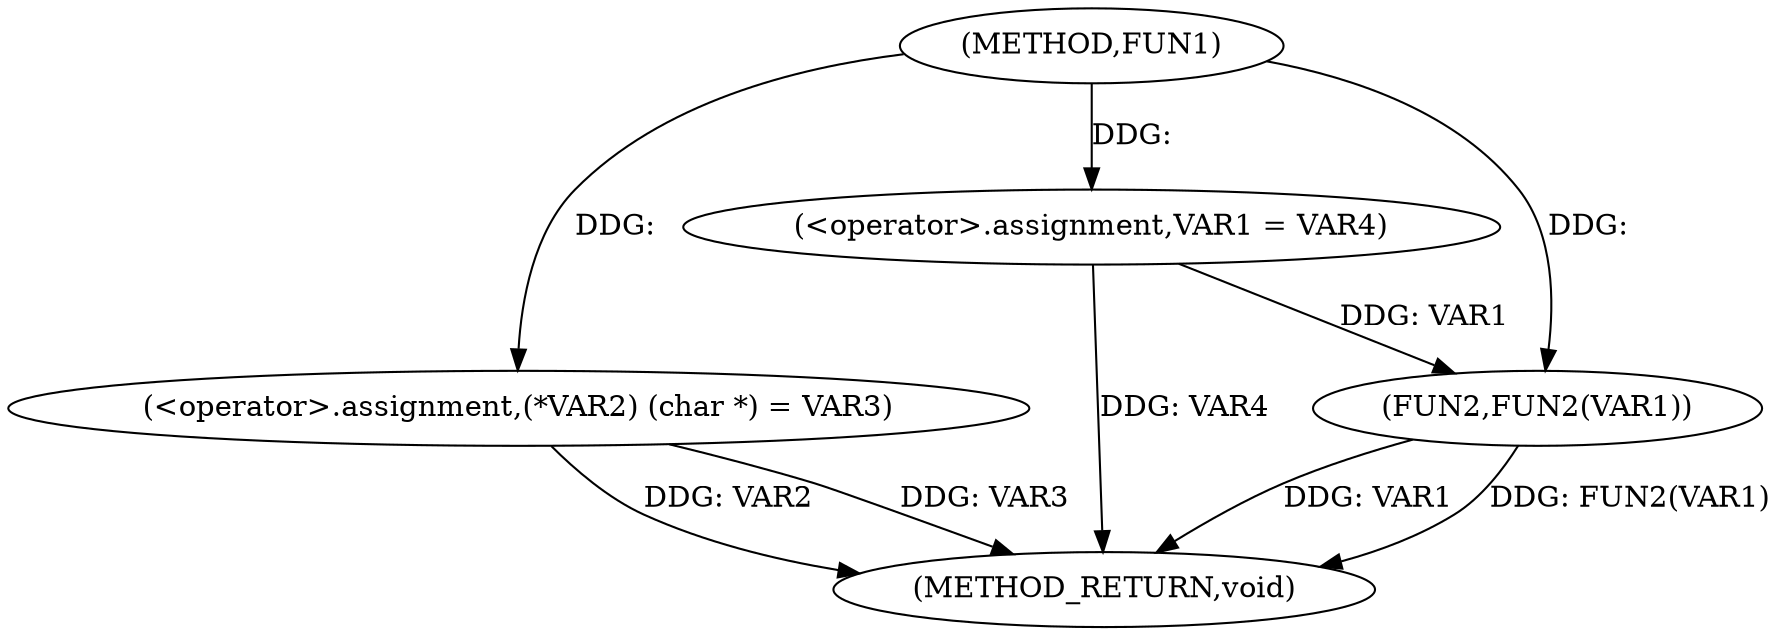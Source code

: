 digraph FUN1 {  
"1000100" [label = "(METHOD,FUN1)" ]
"1000113" [label = "(METHOD_RETURN,void)" ]
"1000104" [label = "(<operator>.assignment,(*VAR2) (char *) = VAR3)" ]
"1000108" [label = "(<operator>.assignment,VAR1 = VAR4)" ]
"1000111" [label = "(FUN2,FUN2(VAR1))" ]
  "1000104" -> "1000113"  [ label = "DDG: VAR2"] 
  "1000111" -> "1000113"  [ label = "DDG: VAR1"] 
  "1000108" -> "1000113"  [ label = "DDG: VAR4"] 
  "1000111" -> "1000113"  [ label = "DDG: FUN2(VAR1)"] 
  "1000104" -> "1000113"  [ label = "DDG: VAR3"] 
  "1000100" -> "1000104"  [ label = "DDG: "] 
  "1000100" -> "1000108"  [ label = "DDG: "] 
  "1000108" -> "1000111"  [ label = "DDG: VAR1"] 
  "1000100" -> "1000111"  [ label = "DDG: "] 
}
